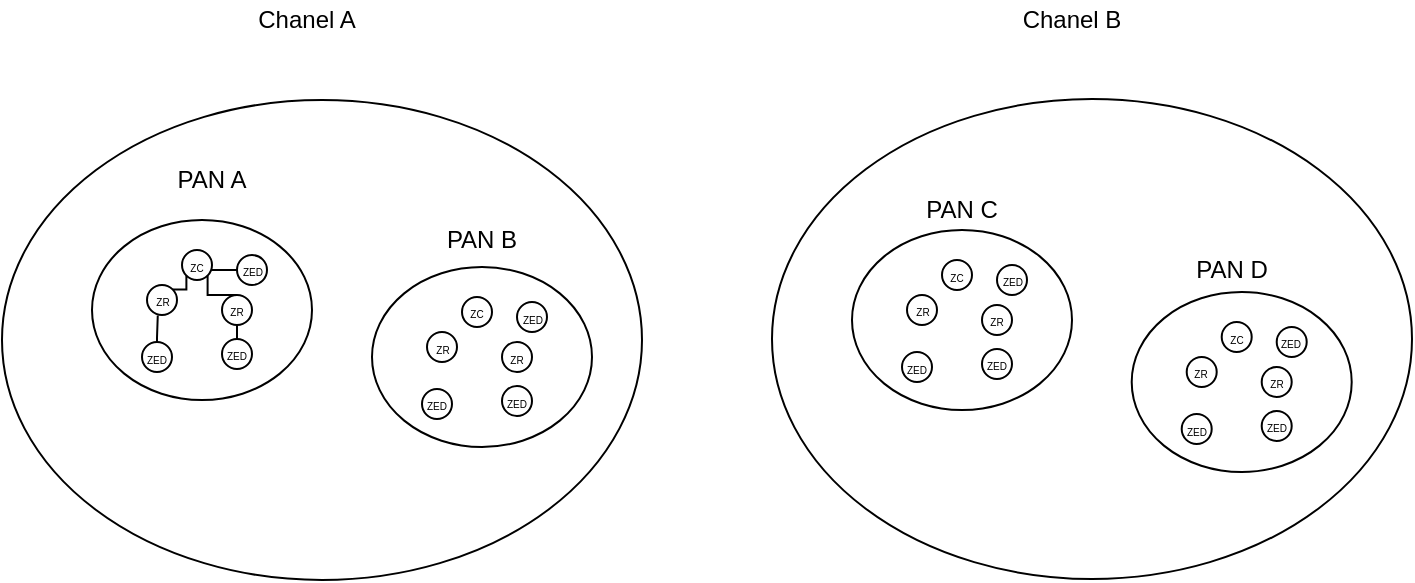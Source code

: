 <mxfile version="10.6.8" type="github"><diagram id="jOgcPsZPmKljTAUfyvzL" name="Page-1"><mxGraphModel dx="1295" dy="298" grid="1" gridSize="10" guides="1" tooltips="1" connect="1" arrows="1" fold="1" page="1" pageScale="1" pageWidth="850" pageHeight="1100" math="0" shadow="0"><root><mxCell id="0"/><mxCell id="1" parent="0"/><mxCell id="8tGwDn_SajlAqhRzgV4L-2" value="" style="ellipse;whiteSpace=wrap;html=1;" vertex="1" parent="1"><mxGeometry x="-505" y="50" width="320" height="240" as="geometry"/></mxCell><mxCell id="8tGwDn_SajlAqhRzgV4L-3" value="Chanel A" style="text;html=1;strokeColor=none;fillColor=none;align=center;verticalAlign=middle;whiteSpace=wrap;rounded=0;" vertex="1" parent="1"><mxGeometry x="-380" width="55" height="20" as="geometry"/></mxCell><mxCell id="8tGwDn_SajlAqhRzgV4L-4" value="" style="ellipse;whiteSpace=wrap;html=1;" vertex="1" parent="1"><mxGeometry x="-120" y="49.5" width="320" height="240" as="geometry"/></mxCell><mxCell id="8tGwDn_SajlAqhRzgV4L-5" value="Chanel B" style="text;html=1;strokeColor=none;fillColor=none;align=center;verticalAlign=middle;whiteSpace=wrap;rounded=0;" vertex="1" parent="1"><mxGeometry width="60" height="20" as="geometry"/></mxCell><mxCell id="8tGwDn_SajlAqhRzgV4L-6" value="" style="ellipse;whiteSpace=wrap;html=1;" vertex="1" parent="1"><mxGeometry x="-460" y="110" width="110" height="90" as="geometry"/></mxCell><mxCell id="8tGwDn_SajlAqhRzgV4L-8" value="PAN A" style="text;html=1;strokeColor=none;fillColor=none;align=center;verticalAlign=middle;whiteSpace=wrap;rounded=0;" vertex="1" parent="1"><mxGeometry x="-420" y="80" width="40" height="20" as="geometry"/></mxCell><mxCell id="8tGwDn_SajlAqhRzgV4L-9" value="PAN B" style="text;html=1;strokeColor=none;fillColor=none;align=center;verticalAlign=middle;whiteSpace=wrap;rounded=0;" vertex="1" parent="1"><mxGeometry x="-285" y="110" width="40" height="20" as="geometry"/></mxCell><mxCell id="8tGwDn_SajlAqhRzgV4L-13" value="PAN C" style="text;html=1;strokeColor=none;fillColor=none;align=center;verticalAlign=middle;whiteSpace=wrap;rounded=0;" vertex="1" parent="1"><mxGeometry x="-45" y="95" width="40" height="20" as="geometry"/></mxCell><mxCell id="8tGwDn_SajlAqhRzgV4L-14" value="PAN D" style="text;html=1;strokeColor=none;fillColor=none;align=center;verticalAlign=middle;whiteSpace=wrap;rounded=0;" vertex="1" parent="1"><mxGeometry x="90" y="125" width="40" height="20" as="geometry"/></mxCell><mxCell id="8tGwDn_SajlAqhRzgV4L-16" value="ZC" style="ellipse;whiteSpace=wrap;html=1;aspect=fixed;fontSize=5;" vertex="1" parent="1"><mxGeometry x="-415" y="125" width="15" height="15" as="geometry"/></mxCell><mxCell id="8tGwDn_SajlAqhRzgV4L-30" style="edgeStyle=orthogonalEdgeStyle;rounded=0;orthogonalLoop=1;jettySize=auto;html=1;exitX=1;exitY=0;exitDx=0;exitDy=0;entryX=0;entryY=1;entryDx=0;entryDy=0;endArrow=none;endFill=0;fontSize=5;" edge="1" parent="1" source="8tGwDn_SajlAqhRzgV4L-17" target="8tGwDn_SajlAqhRzgV4L-16"><mxGeometry relative="1" as="geometry"/></mxCell><mxCell id="8tGwDn_SajlAqhRzgV4L-17" value="ZR" style="ellipse;whiteSpace=wrap;html=1;aspect=fixed;fontSize=5;" vertex="1" parent="1"><mxGeometry x="-432.5" y="142.5" width="15" height="15" as="geometry"/></mxCell><mxCell id="8tGwDn_SajlAqhRzgV4L-23" style="edgeStyle=orthogonalEdgeStyle;rounded=0;orthogonalLoop=1;jettySize=auto;html=1;exitX=0.5;exitY=1;exitDx=0;exitDy=0;entryX=0.5;entryY=0;entryDx=0;entryDy=0;endArrow=none;endFill=0;fontSize=5;" edge="1" parent="1" source="8tGwDn_SajlAqhRzgV4L-18" target="8tGwDn_SajlAqhRzgV4L-21"><mxGeometry relative="1" as="geometry"/></mxCell><mxCell id="8tGwDn_SajlAqhRzgV4L-31" style="edgeStyle=orthogonalEdgeStyle;rounded=0;orthogonalLoop=1;jettySize=auto;html=1;exitX=0.5;exitY=0;exitDx=0;exitDy=0;entryX=1;entryY=1;entryDx=0;entryDy=0;endArrow=none;endFill=0;fontSize=5;" edge="1" parent="1" source="8tGwDn_SajlAqhRzgV4L-18" target="8tGwDn_SajlAqhRzgV4L-16"><mxGeometry relative="1" as="geometry"/></mxCell><mxCell id="8tGwDn_SajlAqhRzgV4L-18" value="ZR" style="ellipse;whiteSpace=wrap;html=1;aspect=fixed;fontSize=5;" vertex="1" parent="1"><mxGeometry x="-395" y="147.5" width="15" height="15" as="geometry"/></mxCell><mxCell id="8tGwDn_SajlAqhRzgV4L-32" style="edgeStyle=orthogonalEdgeStyle;rounded=0;orthogonalLoop=1;jettySize=auto;html=1;exitX=0;exitY=0.5;exitDx=0;exitDy=0;entryX=0.97;entryY=0.667;entryDx=0;entryDy=0;entryPerimeter=0;endArrow=none;endFill=0;fontSize=5;" edge="1" parent="1" source="8tGwDn_SajlAqhRzgV4L-19" target="8tGwDn_SajlAqhRzgV4L-16"><mxGeometry relative="1" as="geometry"/></mxCell><mxCell id="8tGwDn_SajlAqhRzgV4L-19" value="ZED" style="ellipse;whiteSpace=wrap;html=1;aspect=fixed;fontSize=5;" vertex="1" parent="1"><mxGeometry x="-387.5" y="127.5" width="15" height="15" as="geometry"/></mxCell><mxCell id="8tGwDn_SajlAqhRzgV4L-22" style="edgeStyle=orthogonalEdgeStyle;rounded=0;orthogonalLoop=1;jettySize=auto;html=1;exitX=0.5;exitY=0;exitDx=0;exitDy=0;entryX=0.359;entryY=1.019;entryDx=0;entryDy=0;fontSize=5;endArrow=none;endFill=0;entryPerimeter=0;" edge="1" parent="1" source="8tGwDn_SajlAqhRzgV4L-20" target="8tGwDn_SajlAqhRzgV4L-17"><mxGeometry relative="1" as="geometry"><Array as="points"><mxPoint x="-427" y="169"/></Array></mxGeometry></mxCell><mxCell id="8tGwDn_SajlAqhRzgV4L-20" value="ZED" style="ellipse;whiteSpace=wrap;html=1;aspect=fixed;fontSize=5;" vertex="1" parent="1"><mxGeometry x="-435" y="171" width="15" height="15" as="geometry"/></mxCell><mxCell id="8tGwDn_SajlAqhRzgV4L-21" value="ZED" style="ellipse;whiteSpace=wrap;html=1;aspect=fixed;fontSize=5;" vertex="1" parent="1"><mxGeometry x="-395" y="169.5" width="15" height="15" as="geometry"/></mxCell><mxCell id="8tGwDn_SajlAqhRzgV4L-42" value="" style="ellipse;whiteSpace=wrap;html=1;" vertex="1" parent="1"><mxGeometry x="-320" y="133.5" width="110" height="90" as="geometry"/></mxCell><mxCell id="8tGwDn_SajlAqhRzgV4L-43" value="ZC" style="ellipse;whiteSpace=wrap;html=1;aspect=fixed;fontSize=5;" vertex="1" parent="1"><mxGeometry x="-275" y="148.5" width="15" height="15" as="geometry"/></mxCell><mxCell id="8tGwDn_SajlAqhRzgV4L-44" value="ZR" style="ellipse;whiteSpace=wrap;html=1;aspect=fixed;fontSize=5;" vertex="1" parent="1"><mxGeometry x="-292.5" y="166" width="15" height="15" as="geometry"/></mxCell><mxCell id="8tGwDn_SajlAqhRzgV4L-45" value="ZR" style="ellipse;whiteSpace=wrap;html=1;aspect=fixed;fontSize=5;" vertex="1" parent="1"><mxGeometry x="-255" y="171" width="15" height="15" as="geometry"/></mxCell><mxCell id="8tGwDn_SajlAqhRzgV4L-46" value="ZED" style="ellipse;whiteSpace=wrap;html=1;aspect=fixed;fontSize=5;" vertex="1" parent="1"><mxGeometry x="-247.5" y="151" width="15" height="15" as="geometry"/></mxCell><mxCell id="8tGwDn_SajlAqhRzgV4L-47" value="ZED" style="ellipse;whiteSpace=wrap;html=1;aspect=fixed;fontSize=5;" vertex="1" parent="1"><mxGeometry x="-295" y="194.5" width="15" height="15" as="geometry"/></mxCell><mxCell id="8tGwDn_SajlAqhRzgV4L-48" value="ZED" style="ellipse;whiteSpace=wrap;html=1;aspect=fixed;fontSize=5;" vertex="1" parent="1"><mxGeometry x="-255" y="193" width="15" height="15" as="geometry"/></mxCell><mxCell id="8tGwDn_SajlAqhRzgV4L-49" value="" style="ellipse;whiteSpace=wrap;html=1;" vertex="1" parent="1"><mxGeometry x="-80" y="115" width="110" height="90" as="geometry"/></mxCell><mxCell id="8tGwDn_SajlAqhRzgV4L-50" value="ZC" style="ellipse;whiteSpace=wrap;html=1;aspect=fixed;fontSize=5;" vertex="1" parent="1"><mxGeometry x="-35" y="130" width="15" height="15" as="geometry"/></mxCell><mxCell id="8tGwDn_SajlAqhRzgV4L-51" value="ZR" style="ellipse;whiteSpace=wrap;html=1;aspect=fixed;fontSize=5;" vertex="1" parent="1"><mxGeometry x="-52.5" y="147.5" width="15" height="15" as="geometry"/></mxCell><mxCell id="8tGwDn_SajlAqhRzgV4L-52" value="ZR" style="ellipse;whiteSpace=wrap;html=1;aspect=fixed;fontSize=5;" vertex="1" parent="1"><mxGeometry x="-15" y="152.5" width="15" height="15" as="geometry"/></mxCell><mxCell id="8tGwDn_SajlAqhRzgV4L-53" value="ZED" style="ellipse;whiteSpace=wrap;html=1;aspect=fixed;fontSize=5;" vertex="1" parent="1"><mxGeometry x="-7.5" y="132.5" width="15" height="15" as="geometry"/></mxCell><mxCell id="8tGwDn_SajlAqhRzgV4L-54" value="ZED" style="ellipse;whiteSpace=wrap;html=1;aspect=fixed;fontSize=5;" vertex="1" parent="1"><mxGeometry x="-55" y="176" width="15" height="15" as="geometry"/></mxCell><mxCell id="8tGwDn_SajlAqhRzgV4L-55" value="ZED" style="ellipse;whiteSpace=wrap;html=1;aspect=fixed;fontSize=5;" vertex="1" parent="1"><mxGeometry x="-15" y="174.5" width="15" height="15" as="geometry"/></mxCell><mxCell id="8tGwDn_SajlAqhRzgV4L-56" value="" style="ellipse;whiteSpace=wrap;html=1;" vertex="1" parent="1"><mxGeometry x="59.857" y="146" width="110" height="90" as="geometry"/></mxCell><mxCell id="8tGwDn_SajlAqhRzgV4L-57" value="ZC" style="ellipse;whiteSpace=wrap;html=1;aspect=fixed;fontSize=5;" vertex="1" parent="1"><mxGeometry x="104.857" y="161" width="15" height="15" as="geometry"/></mxCell><mxCell id="8tGwDn_SajlAqhRzgV4L-58" value="ZR" style="ellipse;whiteSpace=wrap;html=1;aspect=fixed;fontSize=5;" vertex="1" parent="1"><mxGeometry x="87.357" y="178.5" width="15" height="15" as="geometry"/></mxCell><mxCell id="8tGwDn_SajlAqhRzgV4L-59" value="ZR" style="ellipse;whiteSpace=wrap;html=1;aspect=fixed;fontSize=5;" vertex="1" parent="1"><mxGeometry x="124.857" y="183.5" width="15" height="15" as="geometry"/></mxCell><mxCell id="8tGwDn_SajlAqhRzgV4L-60" value="ZED" style="ellipse;whiteSpace=wrap;html=1;aspect=fixed;fontSize=5;" vertex="1" parent="1"><mxGeometry x="132.357" y="163.5" width="15" height="15" as="geometry"/></mxCell><mxCell id="8tGwDn_SajlAqhRzgV4L-61" value="ZED" style="ellipse;whiteSpace=wrap;html=1;aspect=fixed;fontSize=5;" vertex="1" parent="1"><mxGeometry x="84.857" y="207" width="15" height="15" as="geometry"/></mxCell><mxCell id="8tGwDn_SajlAqhRzgV4L-62" value="ZED" style="ellipse;whiteSpace=wrap;html=1;aspect=fixed;fontSize=5;" vertex="1" parent="1"><mxGeometry x="124.857" y="205.5" width="15" height="15" as="geometry"/></mxCell></root></mxGraphModel></diagram></mxfile>
